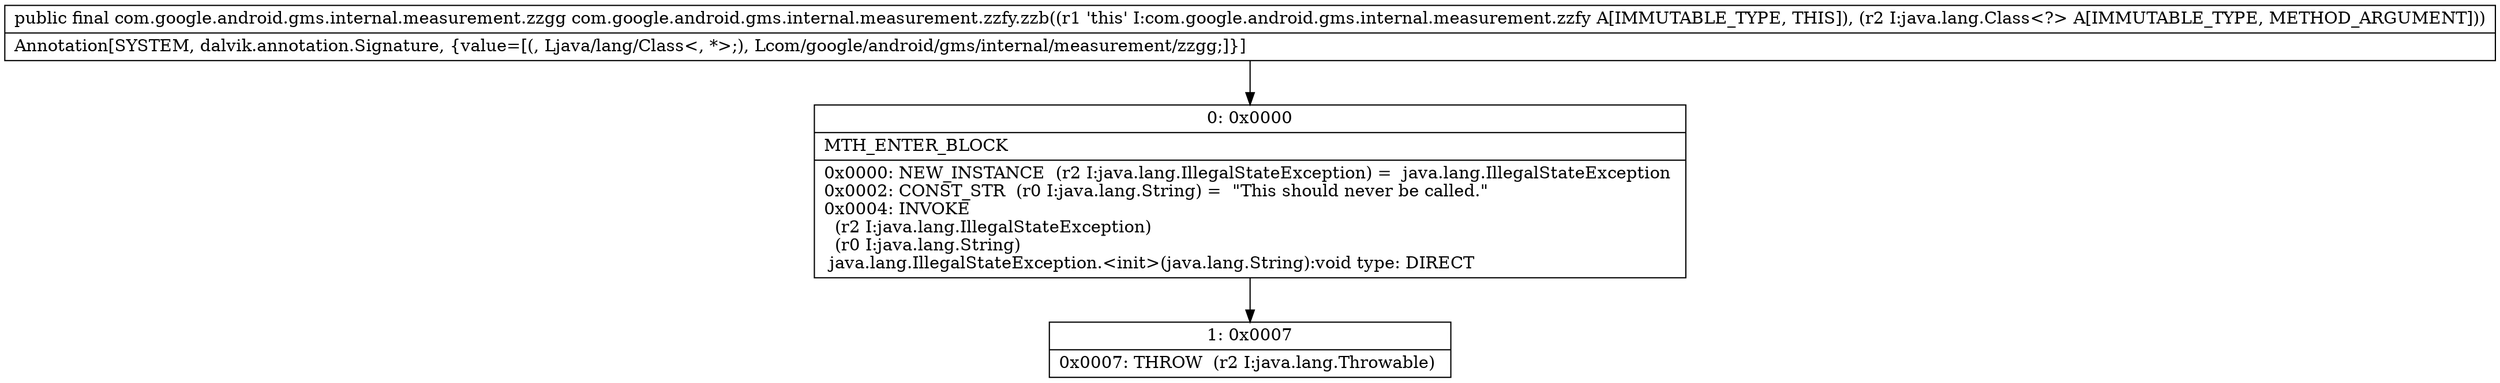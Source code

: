 digraph "CFG forcom.google.android.gms.internal.measurement.zzfy.zzb(Ljava\/lang\/Class;)Lcom\/google\/android\/gms\/internal\/measurement\/zzgg;" {
Node_0 [shape=record,label="{0\:\ 0x0000|MTH_ENTER_BLOCK\l|0x0000: NEW_INSTANCE  (r2 I:java.lang.IllegalStateException) =  java.lang.IllegalStateException \l0x0002: CONST_STR  (r0 I:java.lang.String) =  \"This should never be called.\" \l0x0004: INVOKE  \l  (r2 I:java.lang.IllegalStateException)\l  (r0 I:java.lang.String)\l java.lang.IllegalStateException.\<init\>(java.lang.String):void type: DIRECT \l}"];
Node_1 [shape=record,label="{1\:\ 0x0007|0x0007: THROW  (r2 I:java.lang.Throwable) \l}"];
MethodNode[shape=record,label="{public final com.google.android.gms.internal.measurement.zzgg com.google.android.gms.internal.measurement.zzfy.zzb((r1 'this' I:com.google.android.gms.internal.measurement.zzfy A[IMMUTABLE_TYPE, THIS]), (r2 I:java.lang.Class\<?\> A[IMMUTABLE_TYPE, METHOD_ARGUMENT]))  | Annotation[SYSTEM, dalvik.annotation.Signature, \{value=[(, Ljava\/lang\/Class\<, *\>;), Lcom\/google\/android\/gms\/internal\/measurement\/zzgg;]\}]\l}"];
MethodNode -> Node_0;
Node_0 -> Node_1;
}

